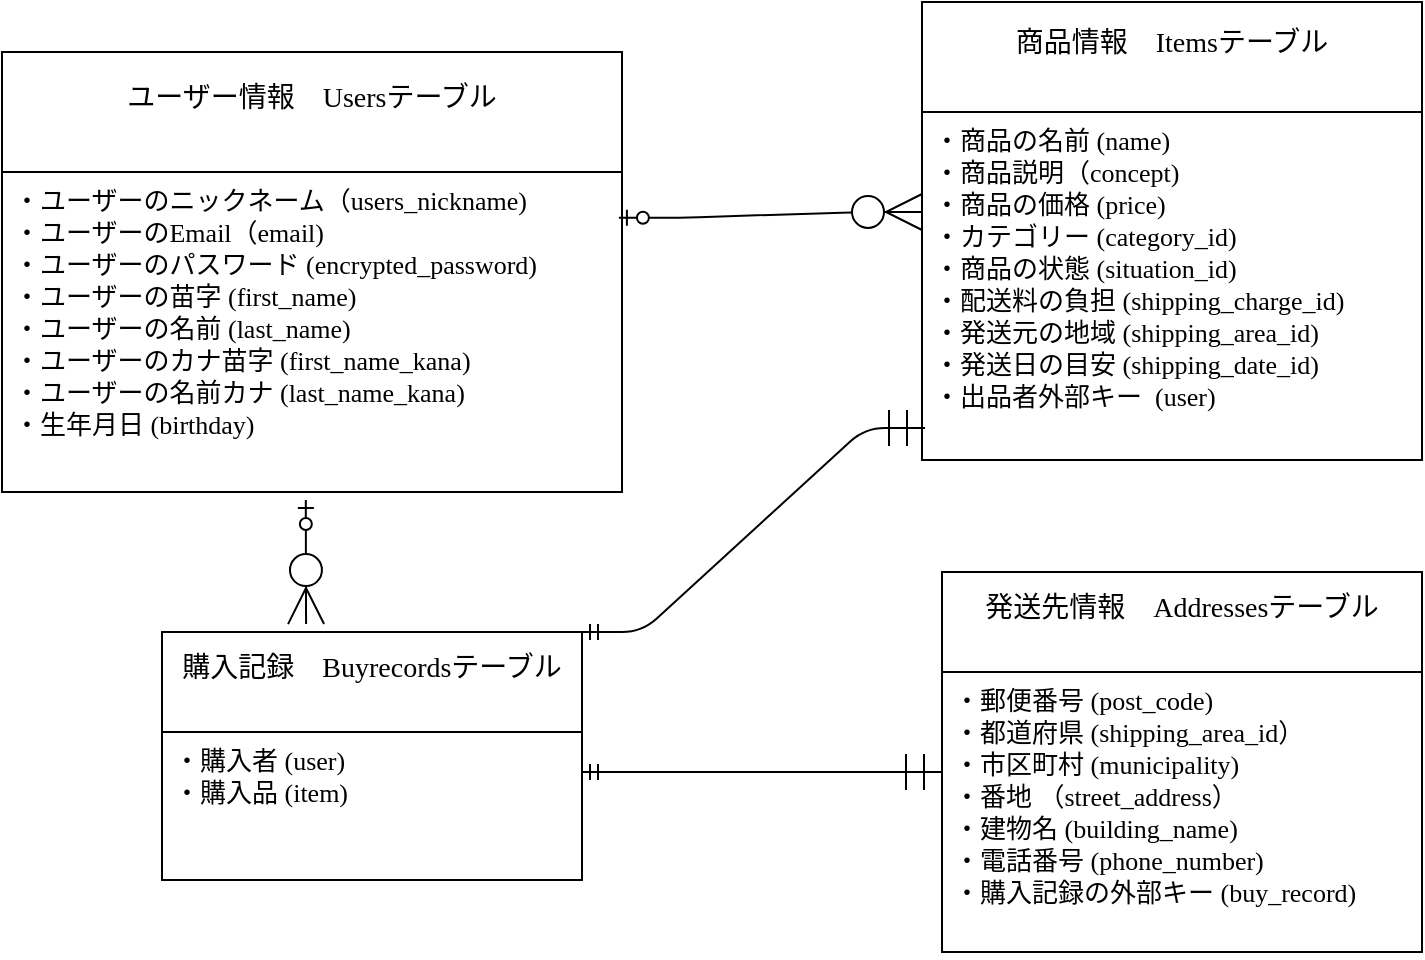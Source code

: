 <mxfile>
    <diagram id="xWJgHjZLfQHoiCxR8gPF" name="ページ1">
        <mxGraphModel dx="1309" dy="532" grid="1" gridSize="10" guides="1" tooltips="1" connect="1" arrows="1" fold="1" page="1" pageScale="1" pageWidth="827" pageHeight="1169" math="0" shadow="0">
            <root>
                <mxCell id="0"/>
                <mxCell id="1" parent="0"/>
                <mxCell id="2" value="購入記録　Buyrecordsテーブル&#10;" style="swimlane;fontStyle=0;childLayout=stackLayout;horizontal=1;startSize=50;horizontalStack=0;resizeParent=1;resizeParentMax=0;resizeLast=0;collapsible=1;marginBottom=0;align=center;fontSize=14;hachureGap=4;fontFamily=Garamond;" parent="1" vertex="1">
                    <mxGeometry x="100" y="360" width="210" height="124" as="geometry"/>
                </mxCell>
                <mxCell id="3" value="・購入者 (user)&#10;・購入品 (item)" style="text;strokeColor=none;fillColor=none;spacingLeft=4;spacingRight=4;overflow=hidden;rotatable=0;points=[[0,0.5],[1,0.5]];portConstraint=eastwest;fontSize=13;hachureGap=4;fontFamily=Garamond;sketch=1;curveFitting=1;jiggle=2;" parent="2" vertex="1">
                    <mxGeometry y="50" width="210" height="74" as="geometry"/>
                </mxCell>
                <mxCell id="6" value="発送先情報　Addressesテーブル&#10;" style="swimlane;fontStyle=0;childLayout=stackLayout;horizontal=1;startSize=50;horizontalStack=0;resizeParent=1;resizeParentMax=0;resizeLast=0;collapsible=1;marginBottom=0;align=center;fontSize=14;hachureGap=4;fontFamily=Garamond;" parent="1" vertex="1">
                    <mxGeometry x="490" y="330" width="240" height="190" as="geometry"/>
                </mxCell>
                <mxCell id="7" value="・郵便番号 (post_code)&#10;・都道府県 (shipping_area_id）&#10;・市区町村 (municipality)&#10;・番地 （street_address）&#10;・建物名 (building_name)&#10;・電話番号 (phone_number)&#10;・購入記録の外部キー (buy_record)&#10;" style="text;strokeColor=none;fillColor=none;spacingLeft=4;spacingRight=4;overflow=hidden;rotatable=0;points=[[0,0.5],[1,0.5]];portConstraint=eastwest;fontSize=13;hachureGap=4;fontFamily=Garamond;sketch=1;curveFitting=1;jiggle=2;" parent="6" vertex="1">
                    <mxGeometry y="50" width="240" height="140" as="geometry"/>
                </mxCell>
                <mxCell id="10" value="商品情報　Itemsテーブル&#10;" style="swimlane;fontStyle=0;childLayout=stackLayout;horizontal=1;startSize=55;horizontalStack=0;resizeParent=1;resizeParentMax=0;resizeLast=0;collapsible=1;marginBottom=0;align=center;fontSize=14;hachureGap=4;fontFamily=Garamond;" parent="1" vertex="1">
                    <mxGeometry x="480" y="45" width="250" height="229" as="geometry"/>
                </mxCell>
                <mxCell id="11" value="・商品の名前 (name)&#10;・商品説明（concept)&#10;・商品の価格 (price)&#10;・カテゴリー (category_id)&#10;・商品の状態 (situation_id)&#10;・配送料の負担 (shipping_charge_id)&#10;・発送元の地域 (shipping_area_id)&#10;・発送日の目安 (shipping_date_id)&#10;・出品者外部キー  (user)" style="text;strokeColor=none;fillColor=none;spacingLeft=4;spacingRight=4;overflow=hidden;rotatable=0;points=[[0,0.5],[1,0.5]];portConstraint=eastwest;fontSize=13;hachureGap=4;fontFamily=Garamond;" parent="10" vertex="1">
                    <mxGeometry y="55" width="250" height="174" as="geometry"/>
                </mxCell>
                <mxCell id="14" value="ユーザー情報　Usersテーブル&#10;" style="swimlane;fontStyle=0;childLayout=stackLayout;horizontal=1;startSize=60;horizontalStack=0;resizeParent=1;resizeParentMax=0;resizeLast=0;collapsible=1;marginBottom=0;align=center;fontSize=14;hachureGap=4;fontFamily=Garamond;" parent="1" vertex="1">
                    <mxGeometry x="20" y="70" width="310" height="220" as="geometry"/>
                </mxCell>
                <mxCell id="16" value="・ユーザーのニックネーム（users_nickname)&#10;・ユーザーのEmail（email)&#10;・ユーザーのパスワード (encrypted_password)&#10;・ユーザーの苗字 (first_name)&#10;・ユーザーの名前 (last_name)&#10;・ユーザーのカナ苗字 (first_name_kana)&#10;・ユーザーの名前カナ (last_name_kana)&#10;・生年月日 (birthday)&#10;" style="text;strokeColor=none;fillColor=none;spacingLeft=4;spacingRight=4;overflow=hidden;rotatable=0;points=[[0,0.5],[1,0.5]];portConstraint=eastwest;fontSize=13;hachureGap=4;fontFamily=Garamond;" parent="14" vertex="1">
                    <mxGeometry y="60" width="310" height="160" as="geometry"/>
                </mxCell>
                <mxCell id="25" value="" style="edgeStyle=entityRelationEdgeStyle;fontSize=12;html=1;endArrow=ERzeroToMany;startArrow=ERzeroToOne;sketch=0;hachureGap=4;jiggle=2;curveFitting=1;fontFamily=Garamond;endSize=16;sourcePerimeterSpacing=16;exitX=0.995;exitY=0.143;exitDx=0;exitDy=0;exitPerimeter=0;" parent="1" source="16" edge="1">
                    <mxGeometry width="100" height="100" relative="1" as="geometry">
                        <mxPoint x="300" y="150" as="sourcePoint"/>
                        <mxPoint x="480" y="150" as="targetPoint"/>
                    </mxGeometry>
                </mxCell>
                <mxCell id="30" value="" style="fontSize=12;html=1;endArrow=ERzeroToMany;startArrow=ERzeroToOne;sketch=0;hachureGap=4;jiggle=2;curveFitting=1;fontFamily=Garamond;endSize=16;sourcePerimeterSpacing=16;entryX=0.343;entryY=-0.032;entryDx=0;entryDy=0;entryPerimeter=0;exitX=0.49;exitY=1.025;exitDx=0;exitDy=0;exitPerimeter=0;" parent="1" source="16" target="2" edge="1">
                    <mxGeometry width="100" height="100" relative="1" as="geometry">
                        <mxPoint x="172" y="300" as="sourcePoint"/>
                        <mxPoint x="194" y="350" as="targetPoint"/>
                    </mxGeometry>
                </mxCell>
                <mxCell id="37" value="" style="edgeStyle=entityRelationEdgeStyle;fontSize=12;html=1;endArrow=ERmandOne;startArrow=ERmandOne;sketch=0;hachureGap=4;jiggle=2;curveFitting=1;fontFamily=Garamond;endSize=16;sourcePerimeterSpacing=16;" parent="1" edge="1">
                    <mxGeometry width="100" height="100" relative="1" as="geometry">
                        <mxPoint x="310" y="430" as="sourcePoint"/>
                        <mxPoint x="490" y="430" as="targetPoint"/>
                    </mxGeometry>
                </mxCell>
                <mxCell id="41" value="" style="edgeStyle=entityRelationEdgeStyle;fontSize=12;html=1;endArrow=ERmandOne;startArrow=ERmandOne;sketch=0;hachureGap=4;jiggle=2;curveFitting=1;fontFamily=Garamond;endSize=16;sourcePerimeterSpacing=16;exitX=1;exitY=0;exitDx=0;exitDy=0;entryX=0.006;entryY=0.908;entryDx=0;entryDy=0;entryPerimeter=0;" parent="1" source="2" target="11" edge="1">
                    <mxGeometry width="100" height="100" relative="1" as="geometry">
                        <mxPoint x="410" y="360" as="sourcePoint"/>
                        <mxPoint x="470" y="260" as="targetPoint"/>
                    </mxGeometry>
                </mxCell>
            </root>
        </mxGraphModel>
    </diagram>
</mxfile>